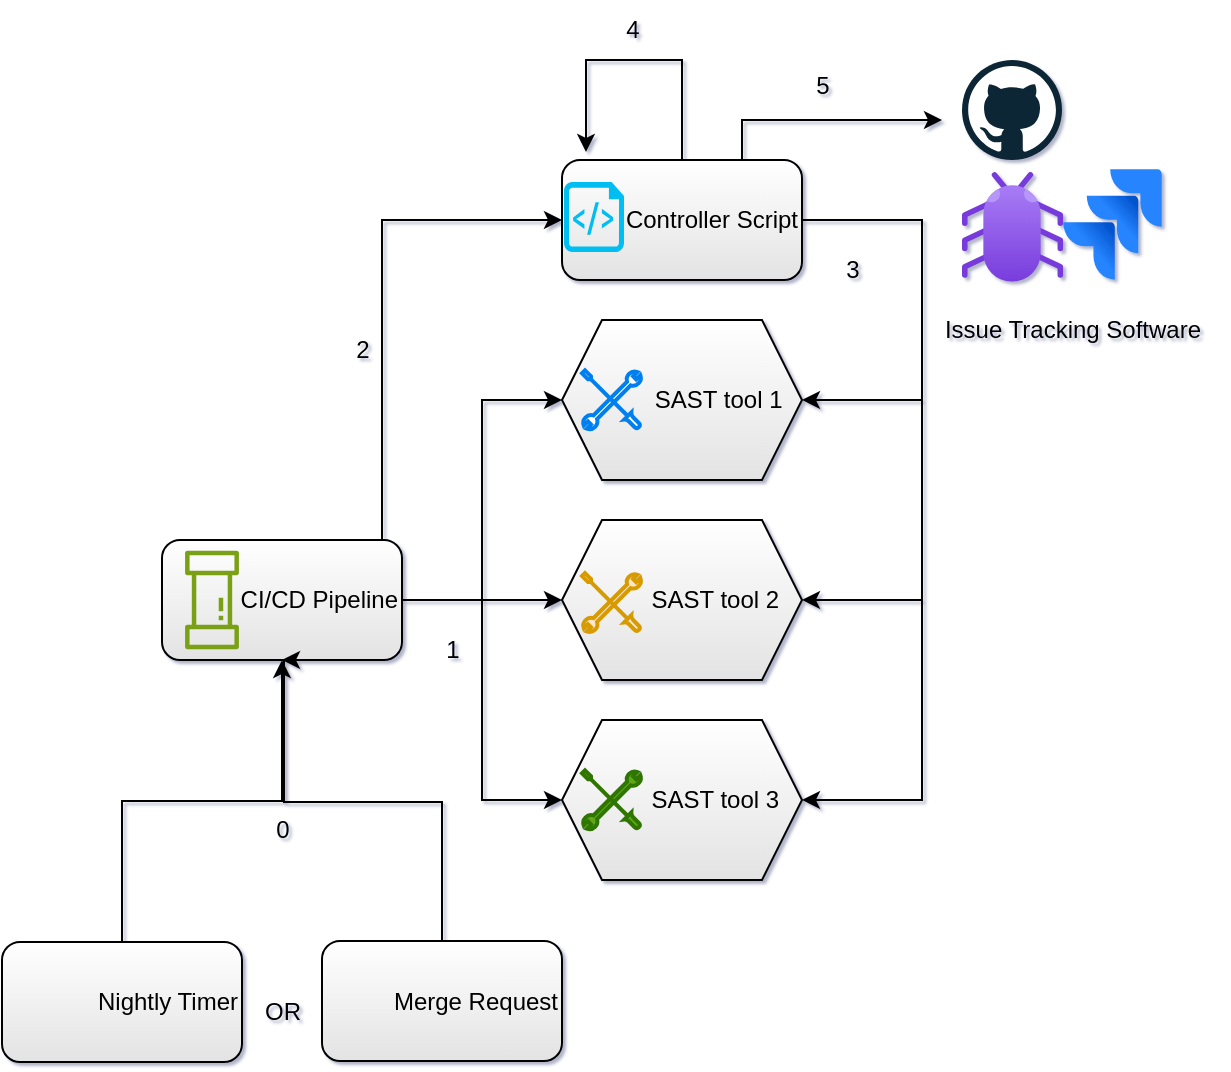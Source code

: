 <mxfile version="22.1.5" type="github">
  <diagram name="Page-1" id="WVjAArECR-r44n3g0cuV">
    <mxGraphModel dx="666" dy="1030" grid="1" gridSize="10" guides="1" tooltips="1" connect="1" arrows="1" fold="1" page="1" pageScale="1" pageWidth="850" pageHeight="1100" math="0" shadow="1">
      <root>
        <mxCell id="0" />
        <mxCell id="1" parent="0" />
        <mxCell id="Kcn1vtvd_Udo2UhyRpVJ-1" value="&amp;nbsp; &amp;nbsp; &amp;nbsp; &amp;nbsp; &amp;nbsp; &amp;nbsp;SAST tool 1" style="shape=hexagon;perimeter=hexagonPerimeter2;whiteSpace=wrap;html=1;fixedSize=1;gradientColor=#E3E3E3;align=center;" parent="1" vertex="1">
          <mxGeometry x="340" y="200" width="120" height="80" as="geometry" />
        </mxCell>
        <mxCell id="Kcn1vtvd_Udo2UhyRpVJ-3" value="&amp;nbsp; &amp;nbsp; &amp;nbsp; &amp;nbsp; &amp;nbsp; SAST tool 2" style="shape=hexagon;perimeter=hexagonPerimeter2;whiteSpace=wrap;html=1;fixedSize=1;gradientColor=#E3E3E3;align=center;" parent="1" vertex="1">
          <mxGeometry x="340" y="300" width="120" height="80" as="geometry" />
        </mxCell>
        <mxCell id="Kcn1vtvd_Udo2UhyRpVJ-4" value="&amp;nbsp; &amp;nbsp; &amp;nbsp; &amp;nbsp; &amp;nbsp; SAST tool 3" style="shape=hexagon;perimeter=hexagonPerimeter2;whiteSpace=wrap;html=1;fixedSize=1;gradientColor=#E3E3E3;align=center;" parent="1" vertex="1">
          <mxGeometry x="340" y="400" width="120" height="80" as="geometry" />
        </mxCell>
        <mxCell id="Kcn1vtvd_Udo2UhyRpVJ-28" style="edgeStyle=orthogonalEdgeStyle;rounded=0;orthogonalLoop=1;jettySize=auto;html=1;entryX=1;entryY=0.5;entryDx=0;entryDy=0;" parent="1" source="Kcn1vtvd_Udo2UhyRpVJ-7" target="Kcn1vtvd_Udo2UhyRpVJ-4" edge="1">
          <mxGeometry relative="1" as="geometry">
            <Array as="points">
              <mxPoint x="520" y="150" />
              <mxPoint x="520" y="440" />
            </Array>
          </mxGeometry>
        </mxCell>
        <mxCell id="Kcn1vtvd_Udo2UhyRpVJ-29" style="edgeStyle=orthogonalEdgeStyle;rounded=0;orthogonalLoop=1;jettySize=auto;html=1;entryX=1;entryY=0.5;entryDx=0;entryDy=0;" parent="1" source="Kcn1vtvd_Udo2UhyRpVJ-7" target="Kcn1vtvd_Udo2UhyRpVJ-1" edge="1">
          <mxGeometry relative="1" as="geometry">
            <Array as="points">
              <mxPoint x="520" y="150" />
              <mxPoint x="520" y="240" />
            </Array>
          </mxGeometry>
        </mxCell>
        <mxCell id="Kcn1vtvd_Udo2UhyRpVJ-31" style="edgeStyle=orthogonalEdgeStyle;rounded=0;orthogonalLoop=1;jettySize=auto;html=1;entryX=1;entryY=0.5;entryDx=0;entryDy=0;" parent="1" source="Kcn1vtvd_Udo2UhyRpVJ-7" target="Kcn1vtvd_Udo2UhyRpVJ-3" edge="1">
          <mxGeometry relative="1" as="geometry">
            <Array as="points">
              <mxPoint x="520" y="150" />
              <mxPoint x="520" y="340" />
            </Array>
          </mxGeometry>
        </mxCell>
        <mxCell id="Kcn1vtvd_Udo2UhyRpVJ-36" style="edgeStyle=orthogonalEdgeStyle;rounded=0;orthogonalLoop=1;jettySize=auto;html=1;exitX=0.75;exitY=0;exitDx=0;exitDy=0;entryX=0;entryY=0.5;entryDx=0;entryDy=0;" parent="1" source="Kcn1vtvd_Udo2UhyRpVJ-7" edge="1">
          <mxGeometry relative="1" as="geometry">
            <mxPoint x="530" y="100" as="targetPoint" />
            <Array as="points">
              <mxPoint x="430" y="100" />
            </Array>
          </mxGeometry>
        </mxCell>
        <mxCell id="Kcn1vtvd_Udo2UhyRpVJ-7" value="Controller Script" style="rounded=1;whiteSpace=wrap;html=1;gradientColor=#e3e3e3;align=right;" parent="1" vertex="1">
          <mxGeometry x="340" y="120" width="120" height="60" as="geometry" />
        </mxCell>
        <mxCell id="Kcn1vtvd_Udo2UhyRpVJ-22" style="edgeStyle=orthogonalEdgeStyle;rounded=0;orthogonalLoop=1;jettySize=auto;html=1;entryX=0;entryY=0.5;entryDx=0;entryDy=0;" parent="1" source="Kcn1vtvd_Udo2UhyRpVJ-11" target="Kcn1vtvd_Udo2UhyRpVJ-1" edge="1">
          <mxGeometry relative="1" as="geometry">
            <mxPoint x="290" y="340" as="targetPoint" />
          </mxGeometry>
        </mxCell>
        <mxCell id="Kcn1vtvd_Udo2UhyRpVJ-23" style="edgeStyle=orthogonalEdgeStyle;rounded=0;orthogonalLoop=1;jettySize=auto;html=1;exitX=1;exitY=0.5;exitDx=0;exitDy=0;entryX=0;entryY=0.5;entryDx=0;entryDy=0;" parent="1" source="Kcn1vtvd_Udo2UhyRpVJ-11" target="Kcn1vtvd_Udo2UhyRpVJ-3" edge="1">
          <mxGeometry relative="1" as="geometry" />
        </mxCell>
        <mxCell id="Kcn1vtvd_Udo2UhyRpVJ-24" style="edgeStyle=orthogonalEdgeStyle;rounded=0;orthogonalLoop=1;jettySize=auto;html=1;entryX=0;entryY=0.5;entryDx=0;entryDy=0;" parent="1" source="Kcn1vtvd_Udo2UhyRpVJ-11" target="Kcn1vtvd_Udo2UhyRpVJ-4" edge="1">
          <mxGeometry relative="1" as="geometry" />
        </mxCell>
        <mxCell id="Kcn1vtvd_Udo2UhyRpVJ-26" style="edgeStyle=orthogonalEdgeStyle;rounded=0;orthogonalLoop=1;jettySize=auto;html=1;entryX=0;entryY=0.5;entryDx=0;entryDy=0;" parent="1" source="Kcn1vtvd_Udo2UhyRpVJ-11" target="Kcn1vtvd_Udo2UhyRpVJ-7" edge="1">
          <mxGeometry relative="1" as="geometry">
            <Array as="points">
              <mxPoint x="250" y="150" />
            </Array>
          </mxGeometry>
        </mxCell>
        <mxCell id="Kcn1vtvd_Udo2UhyRpVJ-11" value="CI/CD Pipeline" style="rounded=1;whiteSpace=wrap;html=1;gradientColor=#E3E3E3;align=right;" parent="1" vertex="1">
          <mxGeometry x="140" y="310" width="120" height="60" as="geometry" />
        </mxCell>
        <mxCell id="Kcn1vtvd_Udo2UhyRpVJ-25" value="1" style="text;html=1;align=center;verticalAlign=middle;resizable=0;points=[];autosize=1;strokeColor=none;fillColor=none;" parent="1" vertex="1">
          <mxGeometry x="270" y="350" width="30" height="30" as="geometry" />
        </mxCell>
        <mxCell id="Kcn1vtvd_Udo2UhyRpVJ-27" value="2" style="text;html=1;align=center;verticalAlign=middle;resizable=0;points=[];autosize=1;strokeColor=none;fillColor=none;" parent="1" vertex="1">
          <mxGeometry x="225" y="200" width="30" height="30" as="geometry" />
        </mxCell>
        <mxCell id="Kcn1vtvd_Udo2UhyRpVJ-30" value="3" style="text;html=1;align=center;verticalAlign=middle;resizable=0;points=[];autosize=1;strokeColor=none;fillColor=none;" parent="1" vertex="1">
          <mxGeometry x="470" y="160" width="30" height="30" as="geometry" />
        </mxCell>
        <mxCell id="Kcn1vtvd_Udo2UhyRpVJ-34" style="edgeStyle=orthogonalEdgeStyle;rounded=0;orthogonalLoop=1;jettySize=auto;html=1;entryX=0.1;entryY=-0.067;entryDx=0;entryDy=0;entryPerimeter=0;" parent="1" source="Kcn1vtvd_Udo2UhyRpVJ-7" target="Kcn1vtvd_Udo2UhyRpVJ-7" edge="1">
          <mxGeometry relative="1" as="geometry">
            <Array as="points">
              <mxPoint x="400" y="70" />
              <mxPoint x="352" y="70" />
            </Array>
          </mxGeometry>
        </mxCell>
        <mxCell id="Kcn1vtvd_Udo2UhyRpVJ-35" value="4" style="text;html=1;align=center;verticalAlign=middle;resizable=0;points=[];autosize=1;strokeColor=none;fillColor=none;" parent="1" vertex="1">
          <mxGeometry x="360" y="40" width="30" height="30" as="geometry" />
        </mxCell>
        <mxCell id="Kcn1vtvd_Udo2UhyRpVJ-38" value="5" style="text;html=1;align=center;verticalAlign=middle;resizable=0;points=[];autosize=1;strokeColor=none;fillColor=none;" parent="1" vertex="1">
          <mxGeometry x="455" y="68" width="30" height="30" as="geometry" />
        </mxCell>
        <mxCell id="zPTsh09pJjt7Y7IM14cZ-6" style="edgeStyle=orthogonalEdgeStyle;rounded=0;orthogonalLoop=1;jettySize=auto;html=1;entryX=0.5;entryY=1;entryDx=0;entryDy=0;" parent="1" source="Kcn1vtvd_Udo2UhyRpVJ-39" target="Kcn1vtvd_Udo2UhyRpVJ-11" edge="1">
          <mxGeometry relative="1" as="geometry" />
        </mxCell>
        <mxCell id="Kcn1vtvd_Udo2UhyRpVJ-39" value="Nightly Timer" style="rounded=1;whiteSpace=wrap;html=1;align=right;gradientColor=#E3E3E3;strokeColor=default;" parent="1" vertex="1">
          <mxGeometry x="60" y="511" width="120" height="60" as="geometry" />
        </mxCell>
        <mxCell id="zPTsh09pJjt7Y7IM14cZ-7" style="edgeStyle=orthogonalEdgeStyle;rounded=0;orthogonalLoop=1;jettySize=auto;html=1;" parent="1" source="Kcn1vtvd_Udo2UhyRpVJ-41" edge="1">
          <mxGeometry relative="1" as="geometry">
            <mxPoint x="200" y="370" as="targetPoint" />
            <Array as="points">
              <mxPoint x="280" y="441" />
              <mxPoint x="201" y="441" />
            </Array>
          </mxGeometry>
        </mxCell>
        <mxCell id="Kcn1vtvd_Udo2UhyRpVJ-41" value="Merge Request" style="rounded=1;whiteSpace=wrap;html=1;gradientColor=#E3E3E3;align=right;" parent="1" vertex="1">
          <mxGeometry x="220" y="510.5" width="120" height="60" as="geometry" />
        </mxCell>
        <mxCell id="Kcn1vtvd_Udo2UhyRpVJ-44" value="0" style="text;html=1;align=center;verticalAlign=middle;resizable=0;points=[];autosize=1;strokeColor=none;fillColor=none;" parent="1" vertex="1">
          <mxGeometry x="185" y="440" width="30" height="30" as="geometry" />
        </mxCell>
        <mxCell id="zPTsh09pJjt7Y7IM14cZ-1" value="" style="shape=image;html=1;verticalAlign=top;verticalLabelPosition=bottom;labelBackgroundColor=#ffffff;imageAspect=0;aspect=fixed;image=https://cdn1.iconfinder.com/data/icons/icons-for-a-site-1/64/advantage_speed-128.png" parent="1" vertex="1">
          <mxGeometry x="70" y="521" width="40" height="40" as="geometry" />
        </mxCell>
        <mxCell id="zPTsh09pJjt7Y7IM14cZ-2" value="" style="shape=image;html=1;verticalAlign=top;verticalLabelPosition=bottom;labelBackgroundColor=#ffffff;imageAspect=0;aspect=fixed;image=https://cdn0.iconfinder.com/data/icons/google-material-design-3-0/48/ic_call_merge_48px-128.png" parent="1" vertex="1">
          <mxGeometry x="219" y="520" width="41" height="41" as="geometry" />
        </mxCell>
        <mxCell id="zPTsh09pJjt7Y7IM14cZ-3" value="" style="sketch=0;outlineConnect=0;fontColor=#232F3E;gradientColor=none;fillColor=#7AA116;strokeColor=none;dashed=0;verticalLabelPosition=bottom;verticalAlign=top;align=center;html=1;fontSize=12;fontStyle=0;aspect=fixed;pointerEvents=1;shape=mxgraph.aws4.iot_analytics_pipeline;rotation=90;" parent="1" vertex="1">
          <mxGeometry x="140" y="326.54" width="50" height="26.92" as="geometry" />
        </mxCell>
        <mxCell id="zPTsh09pJjt7Y7IM14cZ-5" value="OR" style="text;html=1;align=center;verticalAlign=middle;resizable=0;points=[];autosize=1;strokeColor=none;fillColor=none;" parent="1" vertex="1">
          <mxGeometry x="180" y="531" width="40" height="30" as="geometry" />
        </mxCell>
        <mxCell id="0VXyu-ozBUE0dE6XQjTi-1" value="" style="html=1;verticalLabelPosition=bottom;align=center;labelBackgroundColor=#ffffff;verticalAlign=top;strokeWidth=2;strokeColor=#0080F0;shadow=0;dashed=0;shape=mxgraph.ios7.icons.tools;pointerEvents=1" vertex="1" parent="1">
          <mxGeometry x="350" y="225.15" width="29.7" height="29.7" as="geometry" />
        </mxCell>
        <mxCell id="0VXyu-ozBUE0dE6XQjTi-5" value="" style="html=1;verticalLabelPosition=bottom;align=center;labelBackgroundColor=#ffffff;verticalAlign=top;strokeWidth=2;strokeColor=#d79b00;shadow=0;dashed=0;shape=mxgraph.ios7.icons.tools;pointerEvents=1;fillColor=#ffe6cc;" vertex="1" parent="1">
          <mxGeometry x="350" y="326.54" width="29.7" height="29.7" as="geometry" />
        </mxCell>
        <mxCell id="0VXyu-ozBUE0dE6XQjTi-6" value="" style="html=1;verticalLabelPosition=bottom;align=center;labelBackgroundColor=#ffffff;verticalAlign=top;strokeWidth=2;strokeColor=#2D7600;shadow=0;dashed=0;shape=mxgraph.ios7.icons.tools;pointerEvents=1;fillColor=#60a917;fontColor=#ffffff;" vertex="1" parent="1">
          <mxGeometry x="350" y="425.15" width="29.7" height="29.7" as="geometry" />
        </mxCell>
        <mxCell id="0VXyu-ozBUE0dE6XQjTi-8" value="" style="verticalLabelPosition=bottom;html=1;verticalAlign=top;align=center;strokeColor=none;fillColor=#00BEF2;shape=mxgraph.azure.script_file;pointerEvents=1;" vertex="1" parent="1">
          <mxGeometry x="341" y="131" width="30" height="35" as="geometry" />
        </mxCell>
        <mxCell id="0VXyu-ozBUE0dE6XQjTi-9" value="" style="dashed=0;outlineConnect=0;html=1;align=center;labelPosition=center;verticalLabelPosition=bottom;verticalAlign=top;shape=mxgraph.weblogos.github" vertex="1" parent="1">
          <mxGeometry x="540" y="70" width="50" height="50" as="geometry" />
        </mxCell>
        <mxCell id="0VXyu-ozBUE0dE6XQjTi-10" value="" style="shape=image;html=1;verticalAlign=top;verticalLabelPosition=bottom;labelBackgroundColor=#ffffff;imageAspect=0;aspect=fixed;image=https://cdn4.iconfinder.com/data/icons/socialcones/508/Gitlab-128.png" vertex="1" parent="1">
          <mxGeometry x="590.56" y="68" width="50" height="50" as="geometry" />
        </mxCell>
        <mxCell id="0VXyu-ozBUE0dE6XQjTi-11" value="" style="image;html=1;image=img/lib/atlassian/Jira_Logo.svg;" vertex="1" parent="1">
          <mxGeometry x="590.56" y="124.5" width="49.44" height="55.5" as="geometry" />
        </mxCell>
        <mxCell id="0VXyu-ozBUE0dE6XQjTi-12" value="" style="image;aspect=fixed;html=1;points=[];align=center;fontSize=12;image=img/lib/azure2/general/Bug.svg;" vertex="1" parent="1">
          <mxGeometry x="540" y="126" width="50.56" height="54.85" as="geometry" />
        </mxCell>
        <mxCell id="0VXyu-ozBUE0dE6XQjTi-13" value="Issue Tracking Software" style="text;html=1;align=center;verticalAlign=middle;resizable=0;points=[];autosize=1;strokeColor=none;fillColor=none;" vertex="1" parent="1">
          <mxGeometry x="520" y="190" width="150" height="30" as="geometry" />
        </mxCell>
      </root>
    </mxGraphModel>
  </diagram>
</mxfile>
